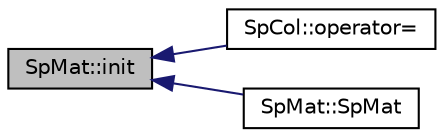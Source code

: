 digraph "SpMat::init"
{
  edge [fontname="Helvetica",fontsize="10",labelfontname="Helvetica",labelfontsize="10"];
  node [fontname="Helvetica",fontsize="10",shape=record];
  rankdir="LR";
  Node1 [label="SpMat::init",height=0.2,width=0.4,color="black", fillcolor="grey75", style="filled" fontcolor="black"];
  Node1 -> Node2 [dir="back",color="midnightblue",fontsize="10",style="solid",fontname="Helvetica"];
  Node2 [label="SpCol::operator=",height=0.2,width=0.4,color="black", fillcolor="white", style="filled",URL="$group___sp_col.html#gae11ba1013b4939b332e2d364c2ff2bde",tooltip="construct a column vector from specified text"];
  Node1 -> Node3 [dir="back",color="midnightblue",fontsize="10",style="solid",fontname="Helvetica"];
  Node3 [label="SpMat::SpMat",height=0.2,width=0.4,color="black", fillcolor="white", style="filled",URL="$group___sp_mat.html#ga8d343782b2da54cda4fa94c26a1322a2"];
}
